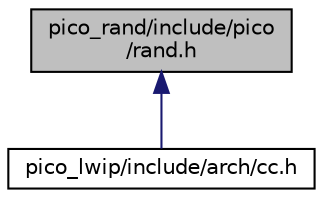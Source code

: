 digraph "pico_rand/include/pico/rand.h"
{
 // LATEX_PDF_SIZE
  edge [fontname="Helvetica",fontsize="10",labelfontname="Helvetica",labelfontsize="10"];
  node [fontname="Helvetica",fontsize="10",shape=record];
  Node1 [label="pico_rand/include/pico\l/rand.h",height=0.2,width=0.4,color="black", fillcolor="grey75", style="filled", fontcolor="black",tooltip=" "];
  Node1 -> Node2 [dir="back",color="midnightblue",fontsize="10",style="solid",fontname="Helvetica"];
  Node2 [label="pico_lwip/include/arch/cc.h",height=0.2,width=0.4,color="black", fillcolor="white", style="filled",URL="$cc_8h_source.html",tooltip=" "];
}
